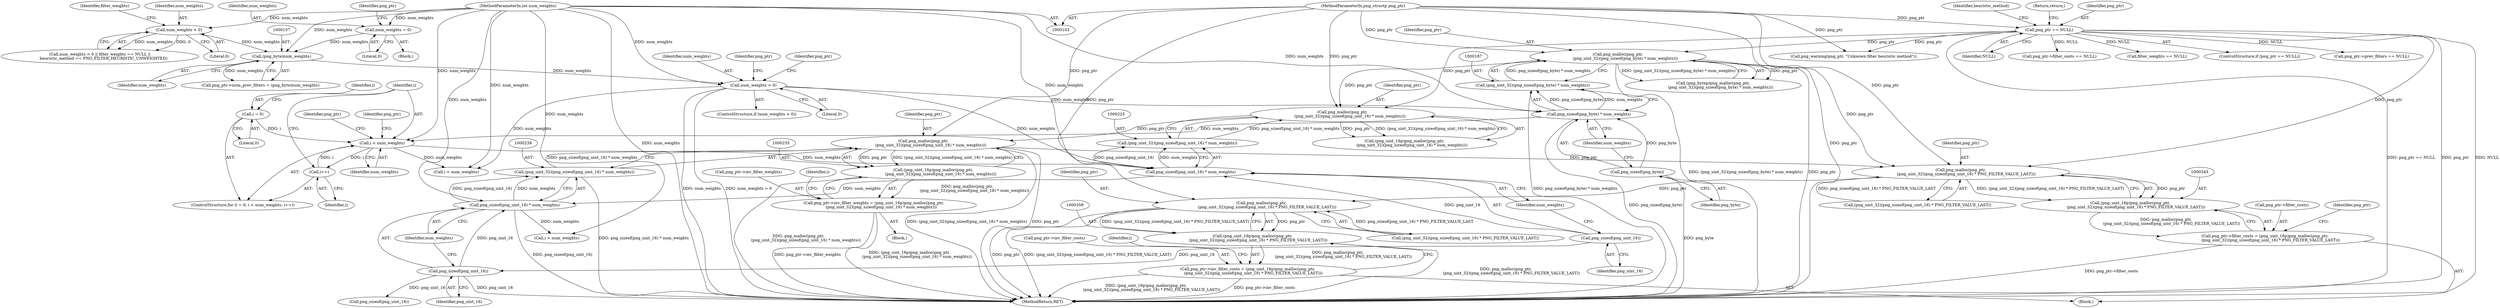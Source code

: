 digraph "1_Chrome_7f3d85b096f66870a15b37c2f40b219b2e292693_26@API" {
"1000236" [label="(Call,png_malloc(png_ptr,\n            (png_uint_32)(png_sizeof(png_uint_16) * num_weights)))"];
"1000222" [label="(Call,png_malloc(png_ptr,\n            (png_uint_32)(png_sizeof(png_uint_16) * num_weights)))"];
"1000184" [label="(Call,png_malloc(png_ptr,\n            (png_uint_32)(png_sizeof(png_byte) * num_weights)))"];
"1000115" [label="(Call,png_ptr == NULL)"];
"1000104" [label="(MethodParameterIn,png_structp png_ptr)"];
"1000186" [label="(Call,(png_uint_32)(png_sizeof(png_byte) * num_weights))"];
"1000188" [label="(Call,png_sizeof(png_byte) * num_weights)"];
"1000189" [label="(Call,png_sizeof(png_byte))"];
"1000167" [label="(Call,num_weights > 0)"];
"1000156" [label="(Call,(png_byte)num_weights)"];
"1000138" [label="(Call,num_weights < 0)"];
"1000106" [label="(MethodParameterIn,int num_weights)"];
"1000149" [label="(Call,num_weights = 0)"];
"1000224" [label="(Call,(png_uint_32)(png_sizeof(png_uint_16) * num_weights))"];
"1000226" [label="(Call,png_sizeof(png_uint_16) * num_weights)"];
"1000227" [label="(Call,png_sizeof(png_uint_16))"];
"1000196" [label="(Call,i < num_weights)"];
"1000193" [label="(Call,i = 0)"];
"1000199" [label="(Call,i++)"];
"1000238" [label="(Call,(png_uint_32)(png_sizeof(png_uint_16) * num_weights))"];
"1000240" [label="(Call,png_sizeof(png_uint_16) * num_weights)"];
"1000241" [label="(Call,png_sizeof(png_uint_16))"];
"1000234" [label="(Call,(png_uint_16p)png_malloc(png_ptr,\n            (png_uint_32)(png_sizeof(png_uint_16) * num_weights)))"];
"1000230" [label="(Call,png_ptr->inv_filter_weights = (png_uint_16p)png_malloc(png_ptr,\n            (png_uint_32)(png_sizeof(png_uint_16) * num_weights)))"];
"1000346" [label="(Call,png_malloc(png_ptr,\n         (png_uint_32)(png_sizeof(png_uint_16) * PNG_FILTER_VALUE_LAST)))"];
"1000344" [label="(Call,(png_uint_16p)png_malloc(png_ptr,\n         (png_uint_32)(png_sizeof(png_uint_16) * PNG_FILTER_VALUE_LAST)))"];
"1000340" [label="(Call,png_ptr->filter_costs = (png_uint_16p)png_malloc(png_ptr,\n         (png_uint_32)(png_sizeof(png_uint_16) * PNG_FILTER_VALUE_LAST)))"];
"1000360" [label="(Call,png_malloc(png_ptr,\n         (png_uint_32)(png_sizeof(png_uint_16) * PNG_FILTER_VALUE_LAST)))"];
"1000358" [label="(Call,(png_uint_16p)png_malloc(png_ptr,\n         (png_uint_32)(png_sizeof(png_uint_16) * PNG_FILTER_VALUE_LAST)))"];
"1000354" [label="(Call,png_ptr->inv_filter_costs = (png_uint_16p)png_malloc(png_ptr,\n         (png_uint_32)(png_sizeof(png_uint_16) * PNG_FILTER_VALUE_LAST)))"];
"1000351" [label="(Call,png_sizeof(png_uint_16))"];
"1000227" [label="(Call,png_sizeof(png_uint_16))"];
"1000193" [label="(Call,i = 0)"];
"1000156" [label="(Call,(png_byte)num_weights)"];
"1000184" [label="(Call,png_malloc(png_ptr,\n            (png_uint_32)(png_sizeof(png_byte) * num_weights)))"];
"1000152" [label="(Call,png_ptr->num_prev_filters = (png_byte)num_weights)"];
"1000355" [label="(Call,png_ptr->inv_filter_costs)"];
"1000243" [label="(Identifier,num_weights)"];
"1000212" [label="(Identifier,png_ptr)"];
"1000223" [label="(Identifier,png_ptr)"];
"1000194" [label="(Identifier,i)"];
"1000356" [label="(Identifier,png_ptr)"];
"1000139" [label="(Identifier,num_weights)"];
"1000242" [label="(Identifier,png_uint_16)"];
"1000186" [label="(Call,(png_uint_32)(png_sizeof(png_byte) * num_weights))"];
"1000336" [label="(Identifier,png_ptr)"];
"1000188" [label="(Call,png_sizeof(png_byte) * num_weights)"];
"1000200" [label="(Identifier,i)"];
"1000341" [label="(Call,png_ptr->filter_costs)"];
"1000106" [label="(MethodParameterIn,int num_weights)"];
"1000138" [label="(Call,num_weights < 0)"];
"1000354" [label="(Call,png_ptr->inv_filter_costs = (png_uint_16p)png_malloc(png_ptr,\n         (png_uint_32)(png_sizeof(png_uint_16) * PNG_FILTER_VALUE_LAST)))"];
"1000346" [label="(Call,png_malloc(png_ptr,\n         (png_uint_32)(png_sizeof(png_uint_16) * PNG_FILTER_VALUE_LAST)))"];
"1000140" [label="(Literal,0)"];
"1000172" [label="(Call,png_ptr->prev_filters == NULL)"];
"1000154" [label="(Identifier,png_ptr)"];
"1000215" [label="(Block,)"];
"1000348" [label="(Call,(png_uint_32)(png_sizeof(png_uint_16) * PNG_FILTER_VALUE_LAST))"];
"1000117" [label="(Identifier,NULL)"];
"1000168" [label="(Identifier,num_weights)"];
"1000248" [label="(Call,i < num_weights)"];
"1000174" [label="(Identifier,png_ptr)"];
"1000361" [label="(Identifier,png_ptr)"];
"1000137" [label="(Call,num_weights < 0 || filter_weights == NULL ||\n      heuristic_method == PNG_FILTER_HEURISTIC_UNWEIGHTED)"];
"1000234" [label="(Call,(png_uint_16p)png_malloc(png_ptr,\n            (png_uint_32)(png_sizeof(png_uint_16) * num_weights)))"];
"1000124" [label="(Call,png_warning(png_ptr, \"Unknown filter heuristic method\"))"];
"1000362" [label="(Call,(png_uint_32)(png_sizeof(png_uint_16) * PNG_FILTER_VALUE_LAST))"];
"1000198" [label="(Identifier,num_weights)"];
"1000224" [label="(Call,(png_uint_32)(png_sizeof(png_uint_16) * num_weights))"];
"1000241" [label="(Call,png_sizeof(png_uint_16))"];
"1000228" [label="(Identifier,png_uint_16)"];
"1000143" [label="(Identifier,filter_weights)"];
"1000360" [label="(Call,png_malloc(png_ptr,\n         (png_uint_32)(png_sizeof(png_uint_16) * PNG_FILTER_VALUE_LAST)))"];
"1000115" [label="(Call,png_ptr == NULL)"];
"1000166" [label="(ControlStructure,if (num_weights > 0))"];
"1000222" [label="(Call,png_malloc(png_ptr,\n            (png_uint_32)(png_sizeof(png_uint_16) * num_weights)))"];
"1000169" [label="(Literal,0)"];
"1000240" [label="(Call,png_sizeof(png_uint_16) * num_weights)"];
"1000236" [label="(Call,png_malloc(png_ptr,\n            (png_uint_32)(png_sizeof(png_uint_16) * num_weights)))"];
"1000196" [label="(Call,i < num_weights)"];
"1000334" [label="(Call,png_ptr->filter_costs == NULL)"];
"1000150" [label="(Identifier,num_weights)"];
"1000347" [label="(Identifier,png_ptr)"];
"1000151" [label="(Literal,0)"];
"1000339" [label="(Block,)"];
"1000370" [label="(Identifier,i)"];
"1000229" [label="(Identifier,num_weights)"];
"1000340" [label="(Call,png_ptr->filter_costs = (png_uint_16p)png_malloc(png_ptr,\n         (png_uint_32)(png_sizeof(png_uint_16) * PNG_FILTER_VALUE_LAST)))"];
"1000192" [label="(ControlStructure,for (i = 0; i < num_weights; i++))"];
"1000195" [label="(Literal,0)"];
"1000231" [label="(Call,png_ptr->inv_filter_weights)"];
"1000182" [label="(Call,(png_bytep)png_malloc(png_ptr,\n            (png_uint_32)(png_sizeof(png_byte) * num_weights)))"];
"1000104" [label="(MethodParameterIn,png_structp png_ptr)"];
"1000148" [label="(Block,)"];
"1000271" [label="(Call,i < num_weights)"];
"1000237" [label="(Identifier,png_ptr)"];
"1000226" [label="(Call,png_sizeof(png_uint_16) * num_weights)"];
"1000246" [label="(Identifier,i)"];
"1000142" [label="(Call,filter_weights == NULL)"];
"1000205" [label="(Identifier,png_ptr)"];
"1000185" [label="(Identifier,png_ptr)"];
"1000238" [label="(Call,(png_uint_32)(png_sizeof(png_uint_16) * num_weights))"];
"1000149" [label="(Call,num_weights = 0)"];
"1000121" [label="(Identifier,heuristic_method)"];
"1000467" [label="(MethodReturn,RET)"];
"1000167" [label="(Call,num_weights > 0)"];
"1000197" [label="(Identifier,i)"];
"1000189" [label="(Call,png_sizeof(png_byte))"];
"1000118" [label="(Return,return;)"];
"1000114" [label="(ControlStructure,if (png_ptr == NULL))"];
"1000358" [label="(Call,(png_uint_16p)png_malloc(png_ptr,\n         (png_uint_32)(png_sizeof(png_uint_16) * PNG_FILTER_VALUE_LAST)))"];
"1000190" [label="(Identifier,png_byte)"];
"1000191" [label="(Identifier,num_weights)"];
"1000116" [label="(Identifier,png_ptr)"];
"1000158" [label="(Identifier,num_weights)"];
"1000220" [label="(Call,(png_uint_16p)png_malloc(png_ptr,\n            (png_uint_32)(png_sizeof(png_uint_16) * num_weights)))"];
"1000199" [label="(Call,i++)"];
"1000344" [label="(Call,(png_uint_16p)png_malloc(png_ptr,\n         (png_uint_32)(png_sizeof(png_uint_16) * PNG_FILTER_VALUE_LAST)))"];
"1000230" [label="(Call,png_ptr->inv_filter_weights = (png_uint_16p)png_malloc(png_ptr,\n            (png_uint_32)(png_sizeof(png_uint_16) * num_weights)))"];
"1000236" -> "1000234"  [label="AST: "];
"1000236" -> "1000238"  [label="CFG: "];
"1000237" -> "1000236"  [label="AST: "];
"1000238" -> "1000236"  [label="AST: "];
"1000234" -> "1000236"  [label="CFG: "];
"1000236" -> "1000467"  [label="DDG: png_ptr"];
"1000236" -> "1000467"  [label="DDG: (png_uint_32)(png_sizeof(png_uint_16) * num_weights)"];
"1000236" -> "1000234"  [label="DDG: png_ptr"];
"1000236" -> "1000234"  [label="DDG: (png_uint_32)(png_sizeof(png_uint_16) * num_weights)"];
"1000222" -> "1000236"  [label="DDG: png_ptr"];
"1000104" -> "1000236"  [label="DDG: png_ptr"];
"1000238" -> "1000236"  [label="DDG: png_sizeof(png_uint_16) * num_weights"];
"1000236" -> "1000346"  [label="DDG: png_ptr"];
"1000222" -> "1000220"  [label="AST: "];
"1000222" -> "1000224"  [label="CFG: "];
"1000223" -> "1000222"  [label="AST: "];
"1000224" -> "1000222"  [label="AST: "];
"1000220" -> "1000222"  [label="CFG: "];
"1000222" -> "1000220"  [label="DDG: png_ptr"];
"1000222" -> "1000220"  [label="DDG: (png_uint_32)(png_sizeof(png_uint_16) * num_weights)"];
"1000184" -> "1000222"  [label="DDG: png_ptr"];
"1000115" -> "1000222"  [label="DDG: png_ptr"];
"1000104" -> "1000222"  [label="DDG: png_ptr"];
"1000224" -> "1000222"  [label="DDG: png_sizeof(png_uint_16) * num_weights"];
"1000184" -> "1000182"  [label="AST: "];
"1000184" -> "1000186"  [label="CFG: "];
"1000185" -> "1000184"  [label="AST: "];
"1000186" -> "1000184"  [label="AST: "];
"1000182" -> "1000184"  [label="CFG: "];
"1000184" -> "1000467"  [label="DDG: (png_uint_32)(png_sizeof(png_byte) * num_weights)"];
"1000184" -> "1000467"  [label="DDG: png_ptr"];
"1000184" -> "1000182"  [label="DDG: png_ptr"];
"1000184" -> "1000182"  [label="DDG: (png_uint_32)(png_sizeof(png_byte) * num_weights)"];
"1000115" -> "1000184"  [label="DDG: png_ptr"];
"1000104" -> "1000184"  [label="DDG: png_ptr"];
"1000186" -> "1000184"  [label="DDG: png_sizeof(png_byte) * num_weights"];
"1000184" -> "1000346"  [label="DDG: png_ptr"];
"1000115" -> "1000114"  [label="AST: "];
"1000115" -> "1000117"  [label="CFG: "];
"1000116" -> "1000115"  [label="AST: "];
"1000117" -> "1000115"  [label="AST: "];
"1000118" -> "1000115"  [label="CFG: "];
"1000121" -> "1000115"  [label="CFG: "];
"1000115" -> "1000467"  [label="DDG: NULL"];
"1000115" -> "1000467"  [label="DDG: png_ptr == NULL"];
"1000115" -> "1000467"  [label="DDG: png_ptr"];
"1000104" -> "1000115"  [label="DDG: png_ptr"];
"1000115" -> "1000124"  [label="DDG: png_ptr"];
"1000115" -> "1000142"  [label="DDG: NULL"];
"1000115" -> "1000172"  [label="DDG: NULL"];
"1000115" -> "1000334"  [label="DDG: NULL"];
"1000115" -> "1000346"  [label="DDG: png_ptr"];
"1000104" -> "1000103"  [label="AST: "];
"1000104" -> "1000467"  [label="DDG: png_ptr"];
"1000104" -> "1000124"  [label="DDG: png_ptr"];
"1000104" -> "1000346"  [label="DDG: png_ptr"];
"1000104" -> "1000360"  [label="DDG: png_ptr"];
"1000186" -> "1000188"  [label="CFG: "];
"1000187" -> "1000186"  [label="AST: "];
"1000188" -> "1000186"  [label="AST: "];
"1000186" -> "1000467"  [label="DDG: png_sizeof(png_byte) * num_weights"];
"1000188" -> "1000186"  [label="DDG: png_sizeof(png_byte)"];
"1000188" -> "1000186"  [label="DDG: num_weights"];
"1000188" -> "1000191"  [label="CFG: "];
"1000189" -> "1000188"  [label="AST: "];
"1000191" -> "1000188"  [label="AST: "];
"1000188" -> "1000467"  [label="DDG: png_sizeof(png_byte)"];
"1000189" -> "1000188"  [label="DDG: png_byte"];
"1000167" -> "1000188"  [label="DDG: num_weights"];
"1000106" -> "1000188"  [label="DDG: num_weights"];
"1000188" -> "1000196"  [label="DDG: num_weights"];
"1000189" -> "1000190"  [label="CFG: "];
"1000190" -> "1000189"  [label="AST: "];
"1000191" -> "1000189"  [label="CFG: "];
"1000189" -> "1000467"  [label="DDG: png_byte"];
"1000167" -> "1000166"  [label="AST: "];
"1000167" -> "1000169"  [label="CFG: "];
"1000168" -> "1000167"  [label="AST: "];
"1000169" -> "1000167"  [label="AST: "];
"1000174" -> "1000167"  [label="CFG: "];
"1000336" -> "1000167"  [label="CFG: "];
"1000167" -> "1000467"  [label="DDG: num_weights"];
"1000167" -> "1000467"  [label="DDG: num_weights > 0"];
"1000156" -> "1000167"  [label="DDG: num_weights"];
"1000106" -> "1000167"  [label="DDG: num_weights"];
"1000167" -> "1000226"  [label="DDG: num_weights"];
"1000167" -> "1000271"  [label="DDG: num_weights"];
"1000156" -> "1000152"  [label="AST: "];
"1000156" -> "1000158"  [label="CFG: "];
"1000157" -> "1000156"  [label="AST: "];
"1000158" -> "1000156"  [label="AST: "];
"1000152" -> "1000156"  [label="CFG: "];
"1000156" -> "1000152"  [label="DDG: num_weights"];
"1000138" -> "1000156"  [label="DDG: num_weights"];
"1000149" -> "1000156"  [label="DDG: num_weights"];
"1000106" -> "1000156"  [label="DDG: num_weights"];
"1000138" -> "1000137"  [label="AST: "];
"1000138" -> "1000140"  [label="CFG: "];
"1000139" -> "1000138"  [label="AST: "];
"1000140" -> "1000138"  [label="AST: "];
"1000143" -> "1000138"  [label="CFG: "];
"1000137" -> "1000138"  [label="CFG: "];
"1000138" -> "1000137"  [label="DDG: num_weights"];
"1000138" -> "1000137"  [label="DDG: 0"];
"1000106" -> "1000138"  [label="DDG: num_weights"];
"1000106" -> "1000103"  [label="AST: "];
"1000106" -> "1000467"  [label="DDG: num_weights"];
"1000106" -> "1000149"  [label="DDG: num_weights"];
"1000106" -> "1000196"  [label="DDG: num_weights"];
"1000106" -> "1000226"  [label="DDG: num_weights"];
"1000106" -> "1000240"  [label="DDG: num_weights"];
"1000106" -> "1000248"  [label="DDG: num_weights"];
"1000106" -> "1000271"  [label="DDG: num_weights"];
"1000149" -> "1000148"  [label="AST: "];
"1000149" -> "1000151"  [label="CFG: "];
"1000150" -> "1000149"  [label="AST: "];
"1000151" -> "1000149"  [label="AST: "];
"1000154" -> "1000149"  [label="CFG: "];
"1000224" -> "1000226"  [label="CFG: "];
"1000225" -> "1000224"  [label="AST: "];
"1000226" -> "1000224"  [label="AST: "];
"1000226" -> "1000224"  [label="DDG: png_sizeof(png_uint_16)"];
"1000226" -> "1000224"  [label="DDG: num_weights"];
"1000226" -> "1000229"  [label="CFG: "];
"1000227" -> "1000226"  [label="AST: "];
"1000229" -> "1000226"  [label="AST: "];
"1000227" -> "1000226"  [label="DDG: png_uint_16"];
"1000196" -> "1000226"  [label="DDG: num_weights"];
"1000226" -> "1000240"  [label="DDG: num_weights"];
"1000227" -> "1000228"  [label="CFG: "];
"1000228" -> "1000227"  [label="AST: "];
"1000229" -> "1000227"  [label="CFG: "];
"1000227" -> "1000241"  [label="DDG: png_uint_16"];
"1000196" -> "1000192"  [label="AST: "];
"1000196" -> "1000198"  [label="CFG: "];
"1000197" -> "1000196"  [label="AST: "];
"1000198" -> "1000196"  [label="AST: "];
"1000205" -> "1000196"  [label="CFG: "];
"1000212" -> "1000196"  [label="CFG: "];
"1000193" -> "1000196"  [label="DDG: i"];
"1000199" -> "1000196"  [label="DDG: i"];
"1000196" -> "1000199"  [label="DDG: i"];
"1000196" -> "1000271"  [label="DDG: num_weights"];
"1000193" -> "1000192"  [label="AST: "];
"1000193" -> "1000195"  [label="CFG: "];
"1000194" -> "1000193"  [label="AST: "];
"1000195" -> "1000193"  [label="AST: "];
"1000197" -> "1000193"  [label="CFG: "];
"1000199" -> "1000192"  [label="AST: "];
"1000199" -> "1000200"  [label="CFG: "];
"1000200" -> "1000199"  [label="AST: "];
"1000197" -> "1000199"  [label="CFG: "];
"1000238" -> "1000240"  [label="CFG: "];
"1000239" -> "1000238"  [label="AST: "];
"1000240" -> "1000238"  [label="AST: "];
"1000238" -> "1000467"  [label="DDG: png_sizeof(png_uint_16) * num_weights"];
"1000240" -> "1000238"  [label="DDG: png_sizeof(png_uint_16)"];
"1000240" -> "1000238"  [label="DDG: num_weights"];
"1000240" -> "1000243"  [label="CFG: "];
"1000241" -> "1000240"  [label="AST: "];
"1000243" -> "1000240"  [label="AST: "];
"1000240" -> "1000467"  [label="DDG: png_sizeof(png_uint_16)"];
"1000241" -> "1000240"  [label="DDG: png_uint_16"];
"1000240" -> "1000248"  [label="DDG: num_weights"];
"1000241" -> "1000242"  [label="CFG: "];
"1000242" -> "1000241"  [label="AST: "];
"1000243" -> "1000241"  [label="CFG: "];
"1000241" -> "1000467"  [label="DDG: png_uint_16"];
"1000241" -> "1000351"  [label="DDG: png_uint_16"];
"1000234" -> "1000230"  [label="AST: "];
"1000235" -> "1000234"  [label="AST: "];
"1000230" -> "1000234"  [label="CFG: "];
"1000234" -> "1000467"  [label="DDG: png_malloc(png_ptr,\n            (png_uint_32)(png_sizeof(png_uint_16) * num_weights))"];
"1000234" -> "1000230"  [label="DDG: png_malloc(png_ptr,\n            (png_uint_32)(png_sizeof(png_uint_16) * num_weights))"];
"1000230" -> "1000215"  [label="AST: "];
"1000231" -> "1000230"  [label="AST: "];
"1000246" -> "1000230"  [label="CFG: "];
"1000230" -> "1000467"  [label="DDG: png_ptr->inv_filter_weights"];
"1000230" -> "1000467"  [label="DDG: (png_uint_16p)png_malloc(png_ptr,\n            (png_uint_32)(png_sizeof(png_uint_16) * num_weights))"];
"1000346" -> "1000344"  [label="AST: "];
"1000346" -> "1000348"  [label="CFG: "];
"1000347" -> "1000346"  [label="AST: "];
"1000348" -> "1000346"  [label="AST: "];
"1000344" -> "1000346"  [label="CFG: "];
"1000346" -> "1000344"  [label="DDG: png_ptr"];
"1000346" -> "1000344"  [label="DDG: (png_uint_32)(png_sizeof(png_uint_16) * PNG_FILTER_VALUE_LAST)"];
"1000348" -> "1000346"  [label="DDG: png_sizeof(png_uint_16) * PNG_FILTER_VALUE_LAST"];
"1000346" -> "1000360"  [label="DDG: png_ptr"];
"1000344" -> "1000340"  [label="AST: "];
"1000345" -> "1000344"  [label="AST: "];
"1000340" -> "1000344"  [label="CFG: "];
"1000344" -> "1000340"  [label="DDG: png_malloc(png_ptr,\n         (png_uint_32)(png_sizeof(png_uint_16) * PNG_FILTER_VALUE_LAST))"];
"1000340" -> "1000339"  [label="AST: "];
"1000341" -> "1000340"  [label="AST: "];
"1000356" -> "1000340"  [label="CFG: "];
"1000340" -> "1000467"  [label="DDG: png_ptr->filter_costs"];
"1000360" -> "1000358"  [label="AST: "];
"1000360" -> "1000362"  [label="CFG: "];
"1000361" -> "1000360"  [label="AST: "];
"1000362" -> "1000360"  [label="AST: "];
"1000358" -> "1000360"  [label="CFG: "];
"1000360" -> "1000467"  [label="DDG: png_ptr"];
"1000360" -> "1000467"  [label="DDG: (png_uint_32)(png_sizeof(png_uint_16) * PNG_FILTER_VALUE_LAST)"];
"1000360" -> "1000358"  [label="DDG: png_ptr"];
"1000360" -> "1000358"  [label="DDG: (png_uint_32)(png_sizeof(png_uint_16) * PNG_FILTER_VALUE_LAST)"];
"1000362" -> "1000360"  [label="DDG: png_sizeof(png_uint_16) * PNG_FILTER_VALUE_LAST"];
"1000358" -> "1000354"  [label="AST: "];
"1000359" -> "1000358"  [label="AST: "];
"1000354" -> "1000358"  [label="CFG: "];
"1000358" -> "1000467"  [label="DDG: png_malloc(png_ptr,\n         (png_uint_32)(png_sizeof(png_uint_16) * PNG_FILTER_VALUE_LAST))"];
"1000358" -> "1000354"  [label="DDG: png_malloc(png_ptr,\n         (png_uint_32)(png_sizeof(png_uint_16) * PNG_FILTER_VALUE_LAST))"];
"1000354" -> "1000339"  [label="AST: "];
"1000355" -> "1000354"  [label="AST: "];
"1000370" -> "1000354"  [label="CFG: "];
"1000354" -> "1000467"  [label="DDG: (png_uint_16p)png_malloc(png_ptr,\n         (png_uint_32)(png_sizeof(png_uint_16) * PNG_FILTER_VALUE_LAST))"];
"1000354" -> "1000467"  [label="DDG: png_ptr->inv_filter_costs"];
}
